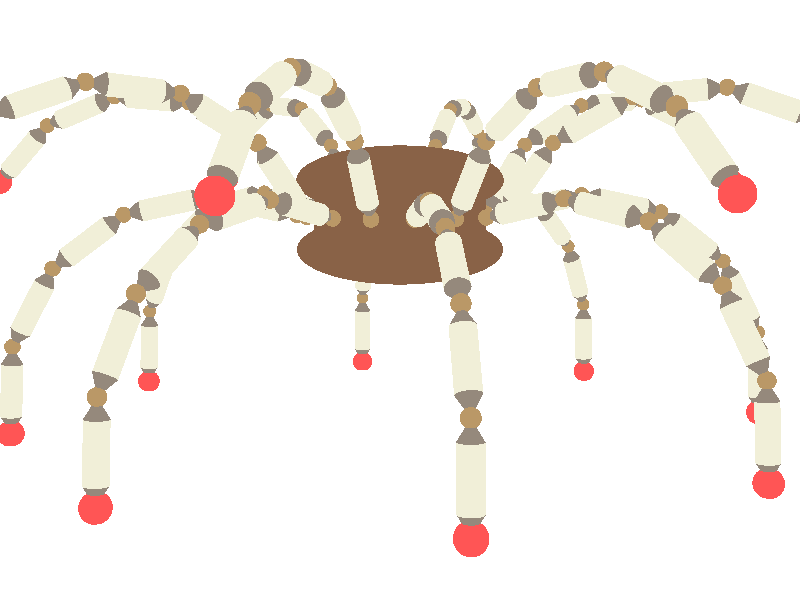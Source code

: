 // ==== Standard POV-Ray Includes ====
#include "colors.inc"	  // Standard Color definitions
#include "textures.inc"	  // Standard Texture definitions
#include "glass.inc"

global_settings {
  assumed_gamma 2
}
                    
sphere
{	<0,0,0> 1	
	pigment
	{      
		color White
	}	              
	finish
	{
		//ambient 0.5
		diffuse 1.0
	}
	scale 10000
	translate 10000*y
	hollow
}
         
                    
// perspective (default) camera
camera {
  location  <0.0, 8.0, -35.0>
  direction z*2
  look_at   <0.0, 4.0,  0.0>
  right     x*image_width/image_height
	  
}                 

light_source {
  0*x                  // light's position (translated below)
  color rgb <1,1,1>    // light's color
  area_light
  <10, 0, 0> <0, 0, 10> // lights spread out across this distance (x * z)
  6, 6                // total number of lights in grid (4x*4z = 16 lights)
  adaptive 1          // 0,1,2,3...
  jitter              // adds random softening of light
  circular
  translate <-40, 100, -40>
}        

               
               
#declare armPartLength = 2.5;               
#declare armDiameter = 0.3;
     
#declare armPart =
union
{
	sphere { <0,0,0> armDiameter * 0.75
		texture { Tinny_Brass }	
	}
	cone {
  		0,  0.0,
  		y*0.5, armDiameter
  		texture { Aluminum }
	}   
	cylinder
	{
		y*0.5, 
		y*(armPartLength - 0.5),
		armDiameter
		texture { Soft_Silver }
	}  
	cone {
  		y*(armPartLength - 0.5), armDiameter,
  		y*(armPartLength), 0
  		texture { Aluminum }
	}   	
}     
               
                              
#declare arm = union {
	#declare joint = <0,0,0>;
	#declare step = 1;
	#while (step <= 5)
		#declare rotation = <0*step, 0, -25*step>;
		object { armPart 
			rotate rotation
			translate joint
		}	
		#declare delta = vrotate(armPartLength*y, rotation);
		#declare joint = joint + delta;
		#declare step = step + 1;   // increment our counter
	#end            
	sphere { joint, armDiameter * 1.25 
		pigment { rgbf<1,0.3,0.3,1> }
		finish { F_Glass5 }       
		interior { I_Glass }
	}
}
           
#declare bodyRadius = 3;           


#declare cover = 
	sphere { <0,0,0> 1	
		scale <bodyRadius, 1, bodyRadius>		
	}

 
#declare body = union {                                  
	object { cover translate 1.0*y }
	object { cover rotate x*180 translate -1.0*y }
	cylinder { <0,-0.7,0>, <0,0.7,0>, bodyRadius-0.5 }
	texture { Gold_Nugget }	   		
}
           
#declare spider = union {                    
	#declare yrot = 0;
	#while (yrot < 360)
 		object { arm  
 			rotate z*(-10)
 			translate x*bodyRadius	 	
 			rotate y * (yrot)
 		}
 		#declare yrot = yrot + 45;
	#end

	#declare yrot = 0;
	#while (yrot < 360)
 		object { arm  
 			rotate z*(-52)	 			
 			translate x*bodyRadius	 	
 			rotate y * (yrot + 45*0.5)
 		}
 		#declare yrot = yrot + 45;
	#end

	object { body }
}                       

object { spider
	translate y*6.5
	rotate y*15
}